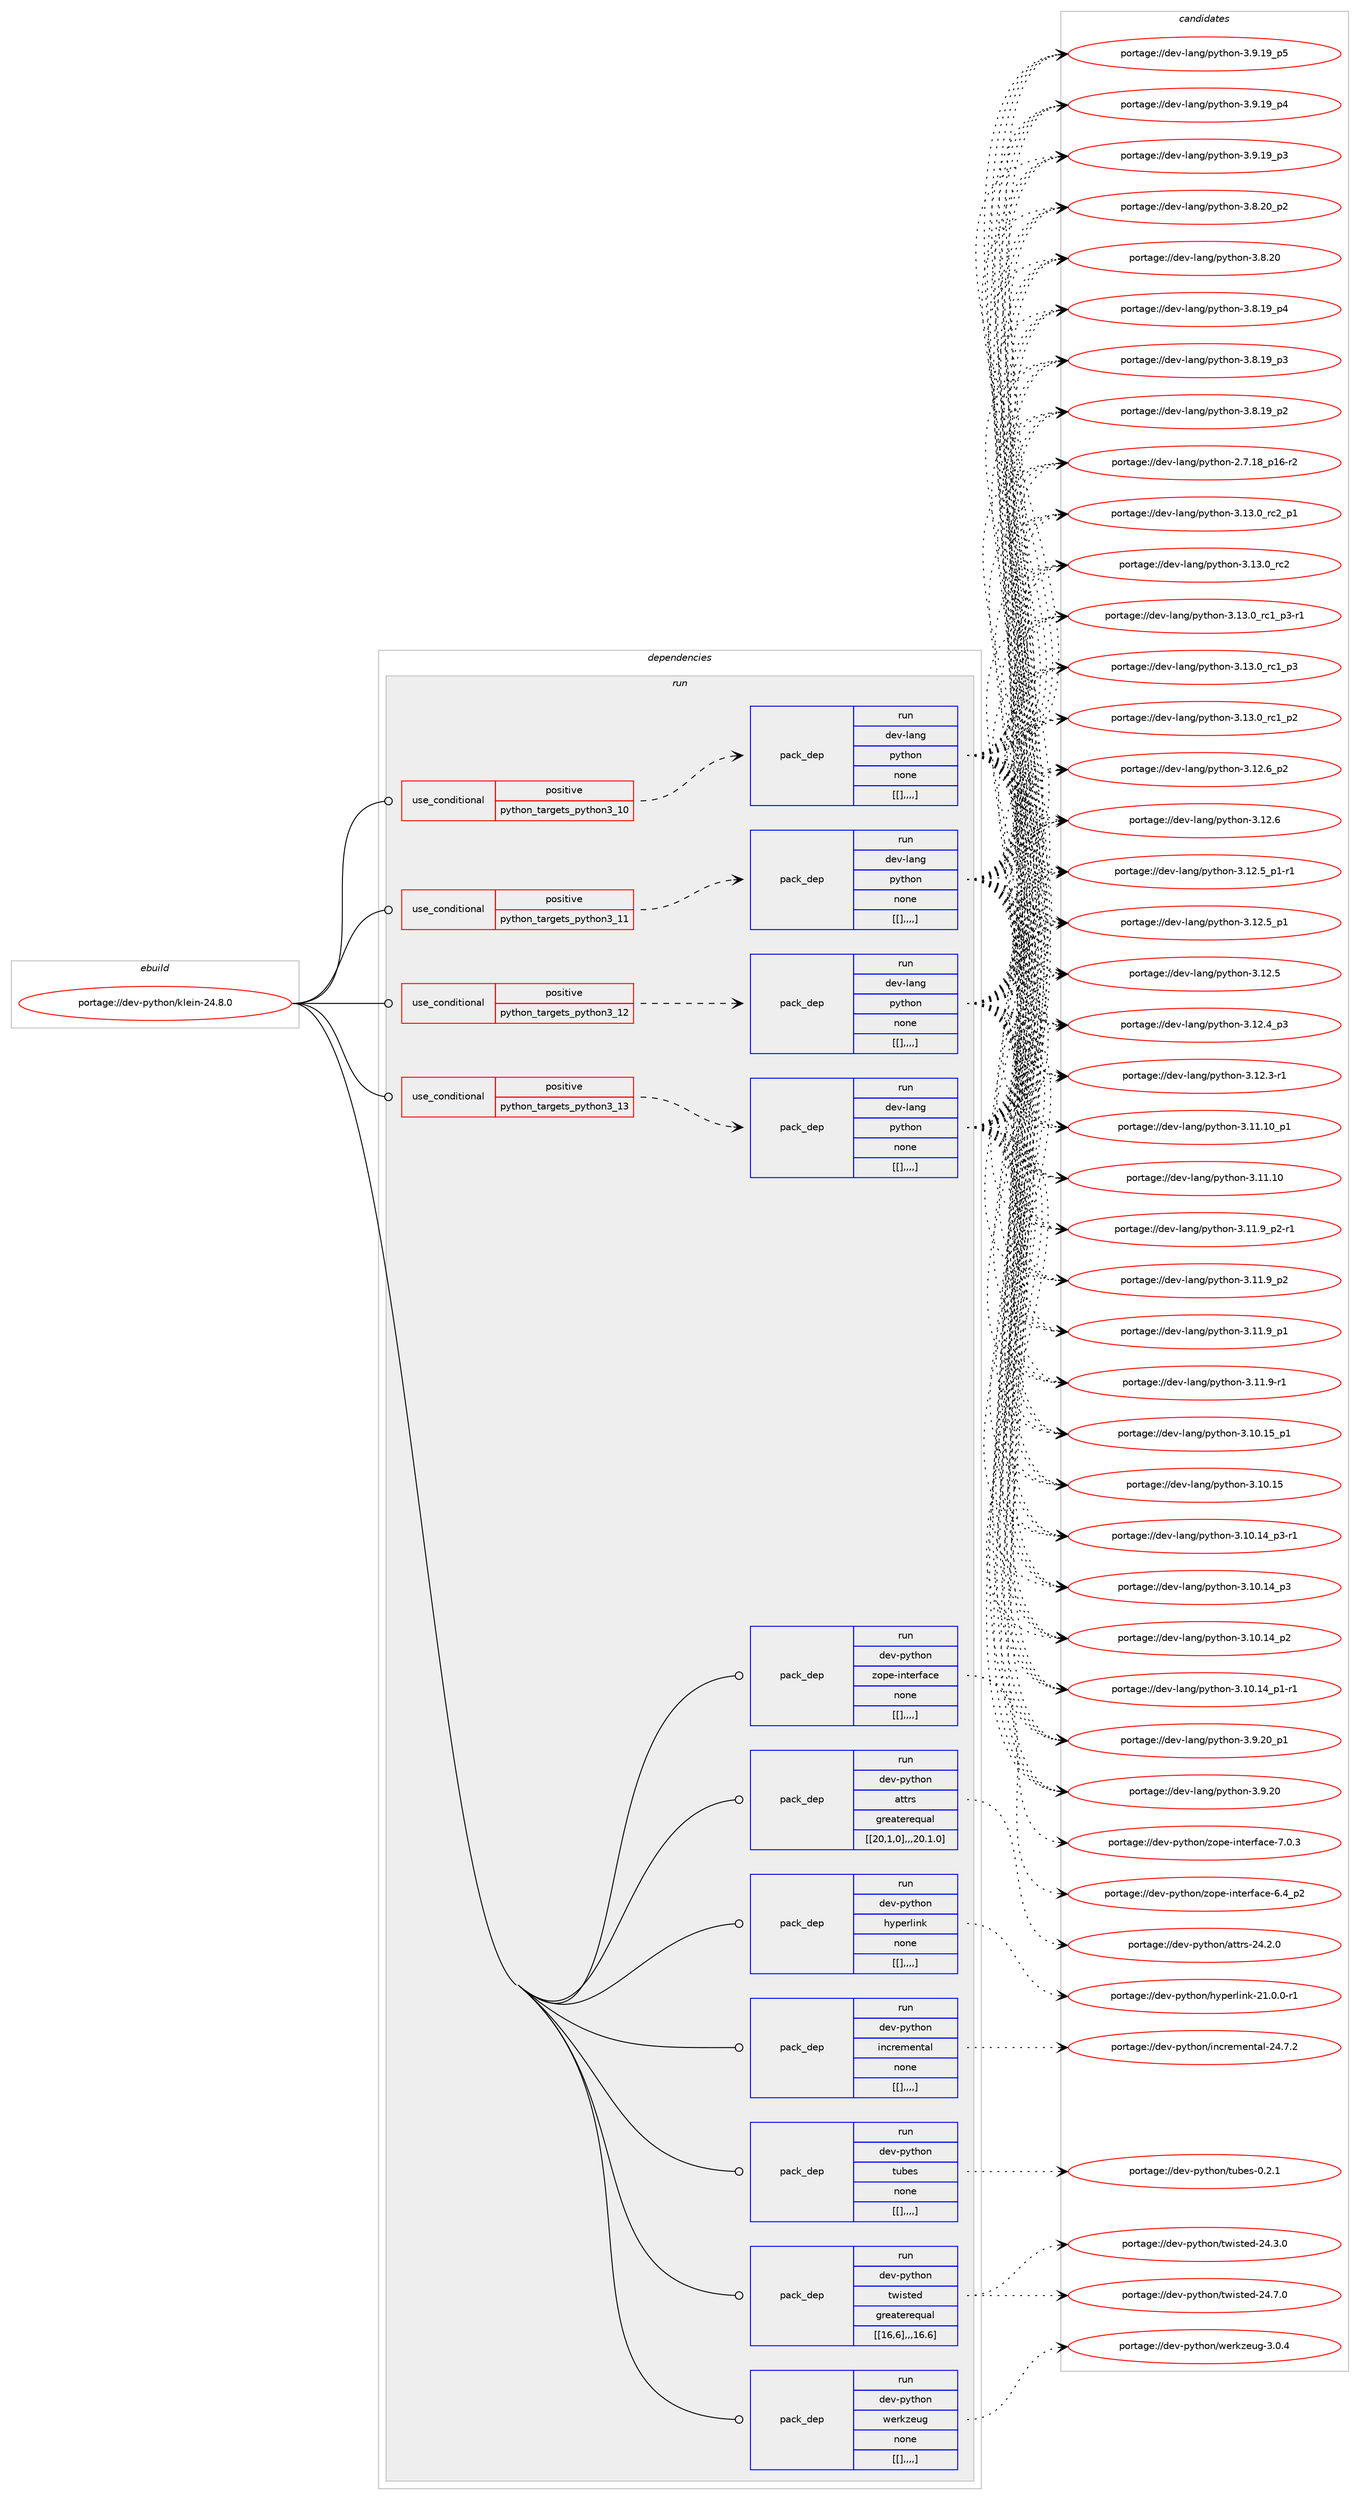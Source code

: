 digraph prolog {

# *************
# Graph options
# *************

newrank=true;
concentrate=true;
compound=true;
graph [rankdir=LR,fontname=Helvetica,fontsize=10,ranksep=1.5];#, ranksep=2.5, nodesep=0.2];
edge  [arrowhead=vee];
node  [fontname=Helvetica,fontsize=10];

# **********
# The ebuild
# **********

subgraph cluster_leftcol {
color=gray;
label=<<i>ebuild</i>>;
id [label="portage://dev-python/klein-24.8.0", color=red, width=4, href="../dev-python/klein-24.8.0.svg"];
}

# ****************
# The dependencies
# ****************

subgraph cluster_midcol {
color=gray;
label=<<i>dependencies</i>>;
subgraph cluster_compile {
fillcolor="#eeeeee";
style=filled;
label=<<i>compile</i>>;
}
subgraph cluster_compileandrun {
fillcolor="#eeeeee";
style=filled;
label=<<i>compile and run</i>>;
}
subgraph cluster_run {
fillcolor="#eeeeee";
style=filled;
label=<<i>run</i>>;
subgraph cond35344 {
dependency151538 [label=<<TABLE BORDER="0" CELLBORDER="1" CELLSPACING="0" CELLPADDING="4"><TR><TD ROWSPAN="3" CELLPADDING="10">use_conditional</TD></TR><TR><TD>positive</TD></TR><TR><TD>python_targets_python3_10</TD></TR></TABLE>>, shape=none, color=red];
subgraph pack114980 {
dependency151539 [label=<<TABLE BORDER="0" CELLBORDER="1" CELLSPACING="0" CELLPADDING="4" WIDTH="220"><TR><TD ROWSPAN="6" CELLPADDING="30">pack_dep</TD></TR><TR><TD WIDTH="110">run</TD></TR><TR><TD>dev-lang</TD></TR><TR><TD>python</TD></TR><TR><TD>none</TD></TR><TR><TD>[[],,,,]</TD></TR></TABLE>>, shape=none, color=blue];
}
dependency151538:e -> dependency151539:w [weight=20,style="dashed",arrowhead="vee"];
}
id:e -> dependency151538:w [weight=20,style="solid",arrowhead="odot"];
subgraph cond35345 {
dependency151540 [label=<<TABLE BORDER="0" CELLBORDER="1" CELLSPACING="0" CELLPADDING="4"><TR><TD ROWSPAN="3" CELLPADDING="10">use_conditional</TD></TR><TR><TD>positive</TD></TR><TR><TD>python_targets_python3_11</TD></TR></TABLE>>, shape=none, color=red];
subgraph pack114981 {
dependency151541 [label=<<TABLE BORDER="0" CELLBORDER="1" CELLSPACING="0" CELLPADDING="4" WIDTH="220"><TR><TD ROWSPAN="6" CELLPADDING="30">pack_dep</TD></TR><TR><TD WIDTH="110">run</TD></TR><TR><TD>dev-lang</TD></TR><TR><TD>python</TD></TR><TR><TD>none</TD></TR><TR><TD>[[],,,,]</TD></TR></TABLE>>, shape=none, color=blue];
}
dependency151540:e -> dependency151541:w [weight=20,style="dashed",arrowhead="vee"];
}
id:e -> dependency151540:w [weight=20,style="solid",arrowhead="odot"];
subgraph cond35346 {
dependency151542 [label=<<TABLE BORDER="0" CELLBORDER="1" CELLSPACING="0" CELLPADDING="4"><TR><TD ROWSPAN="3" CELLPADDING="10">use_conditional</TD></TR><TR><TD>positive</TD></TR><TR><TD>python_targets_python3_12</TD></TR></TABLE>>, shape=none, color=red];
subgraph pack114982 {
dependency151543 [label=<<TABLE BORDER="0" CELLBORDER="1" CELLSPACING="0" CELLPADDING="4" WIDTH="220"><TR><TD ROWSPAN="6" CELLPADDING="30">pack_dep</TD></TR><TR><TD WIDTH="110">run</TD></TR><TR><TD>dev-lang</TD></TR><TR><TD>python</TD></TR><TR><TD>none</TD></TR><TR><TD>[[],,,,]</TD></TR></TABLE>>, shape=none, color=blue];
}
dependency151542:e -> dependency151543:w [weight=20,style="dashed",arrowhead="vee"];
}
id:e -> dependency151542:w [weight=20,style="solid",arrowhead="odot"];
subgraph cond35347 {
dependency151544 [label=<<TABLE BORDER="0" CELLBORDER="1" CELLSPACING="0" CELLPADDING="4"><TR><TD ROWSPAN="3" CELLPADDING="10">use_conditional</TD></TR><TR><TD>positive</TD></TR><TR><TD>python_targets_python3_13</TD></TR></TABLE>>, shape=none, color=red];
subgraph pack114983 {
dependency151545 [label=<<TABLE BORDER="0" CELLBORDER="1" CELLSPACING="0" CELLPADDING="4" WIDTH="220"><TR><TD ROWSPAN="6" CELLPADDING="30">pack_dep</TD></TR><TR><TD WIDTH="110">run</TD></TR><TR><TD>dev-lang</TD></TR><TR><TD>python</TD></TR><TR><TD>none</TD></TR><TR><TD>[[],,,,]</TD></TR></TABLE>>, shape=none, color=blue];
}
dependency151544:e -> dependency151545:w [weight=20,style="dashed",arrowhead="vee"];
}
id:e -> dependency151544:w [weight=20,style="solid",arrowhead="odot"];
subgraph pack114984 {
dependency151546 [label=<<TABLE BORDER="0" CELLBORDER="1" CELLSPACING="0" CELLPADDING="4" WIDTH="220"><TR><TD ROWSPAN="6" CELLPADDING="30">pack_dep</TD></TR><TR><TD WIDTH="110">run</TD></TR><TR><TD>dev-python</TD></TR><TR><TD>attrs</TD></TR><TR><TD>greaterequal</TD></TR><TR><TD>[[20,1,0],,,20.1.0]</TD></TR></TABLE>>, shape=none, color=blue];
}
id:e -> dependency151546:w [weight=20,style="solid",arrowhead="odot"];
subgraph pack114985 {
dependency151547 [label=<<TABLE BORDER="0" CELLBORDER="1" CELLSPACING="0" CELLPADDING="4" WIDTH="220"><TR><TD ROWSPAN="6" CELLPADDING="30">pack_dep</TD></TR><TR><TD WIDTH="110">run</TD></TR><TR><TD>dev-python</TD></TR><TR><TD>hyperlink</TD></TR><TR><TD>none</TD></TR><TR><TD>[[],,,,]</TD></TR></TABLE>>, shape=none, color=blue];
}
id:e -> dependency151547:w [weight=20,style="solid",arrowhead="odot"];
subgraph pack114986 {
dependency151548 [label=<<TABLE BORDER="0" CELLBORDER="1" CELLSPACING="0" CELLPADDING="4" WIDTH="220"><TR><TD ROWSPAN="6" CELLPADDING="30">pack_dep</TD></TR><TR><TD WIDTH="110">run</TD></TR><TR><TD>dev-python</TD></TR><TR><TD>incremental</TD></TR><TR><TD>none</TD></TR><TR><TD>[[],,,,]</TD></TR></TABLE>>, shape=none, color=blue];
}
id:e -> dependency151548:w [weight=20,style="solid",arrowhead="odot"];
subgraph pack114987 {
dependency151549 [label=<<TABLE BORDER="0" CELLBORDER="1" CELLSPACING="0" CELLPADDING="4" WIDTH="220"><TR><TD ROWSPAN="6" CELLPADDING="30">pack_dep</TD></TR><TR><TD WIDTH="110">run</TD></TR><TR><TD>dev-python</TD></TR><TR><TD>tubes</TD></TR><TR><TD>none</TD></TR><TR><TD>[[],,,,]</TD></TR></TABLE>>, shape=none, color=blue];
}
id:e -> dependency151549:w [weight=20,style="solid",arrowhead="odot"];
subgraph pack114988 {
dependency151550 [label=<<TABLE BORDER="0" CELLBORDER="1" CELLSPACING="0" CELLPADDING="4" WIDTH="220"><TR><TD ROWSPAN="6" CELLPADDING="30">pack_dep</TD></TR><TR><TD WIDTH="110">run</TD></TR><TR><TD>dev-python</TD></TR><TR><TD>twisted</TD></TR><TR><TD>greaterequal</TD></TR><TR><TD>[[16,6],,,16.6]</TD></TR></TABLE>>, shape=none, color=blue];
}
id:e -> dependency151550:w [weight=20,style="solid",arrowhead="odot"];
subgraph pack114989 {
dependency151551 [label=<<TABLE BORDER="0" CELLBORDER="1" CELLSPACING="0" CELLPADDING="4" WIDTH="220"><TR><TD ROWSPAN="6" CELLPADDING="30">pack_dep</TD></TR><TR><TD WIDTH="110">run</TD></TR><TR><TD>dev-python</TD></TR><TR><TD>werkzeug</TD></TR><TR><TD>none</TD></TR><TR><TD>[[],,,,]</TD></TR></TABLE>>, shape=none, color=blue];
}
id:e -> dependency151551:w [weight=20,style="solid",arrowhead="odot"];
subgraph pack114990 {
dependency151552 [label=<<TABLE BORDER="0" CELLBORDER="1" CELLSPACING="0" CELLPADDING="4" WIDTH="220"><TR><TD ROWSPAN="6" CELLPADDING="30">pack_dep</TD></TR><TR><TD WIDTH="110">run</TD></TR><TR><TD>dev-python</TD></TR><TR><TD>zope-interface</TD></TR><TR><TD>none</TD></TR><TR><TD>[[],,,,]</TD></TR></TABLE>>, shape=none, color=blue];
}
id:e -> dependency151552:w [weight=20,style="solid",arrowhead="odot"];
}
}

# **************
# The candidates
# **************

subgraph cluster_choices {
rank=same;
color=gray;
label=<<i>candidates</i>>;

subgraph choice114980 {
color=black;
nodesep=1;
choice100101118451089711010347112121116104111110455146495146489511499509511249 [label="portage://dev-lang/python-3.13.0_rc2_p1", color=red, width=4,href="../dev-lang/python-3.13.0_rc2_p1.svg"];
choice10010111845108971101034711212111610411111045514649514648951149950 [label="portage://dev-lang/python-3.13.0_rc2", color=red, width=4,href="../dev-lang/python-3.13.0_rc2.svg"];
choice1001011184510897110103471121211161041111104551464951464895114994995112514511449 [label="portage://dev-lang/python-3.13.0_rc1_p3-r1", color=red, width=4,href="../dev-lang/python-3.13.0_rc1_p3-r1.svg"];
choice100101118451089711010347112121116104111110455146495146489511499499511251 [label="portage://dev-lang/python-3.13.0_rc1_p3", color=red, width=4,href="../dev-lang/python-3.13.0_rc1_p3.svg"];
choice100101118451089711010347112121116104111110455146495146489511499499511250 [label="portage://dev-lang/python-3.13.0_rc1_p2", color=red, width=4,href="../dev-lang/python-3.13.0_rc1_p2.svg"];
choice100101118451089711010347112121116104111110455146495046549511250 [label="portage://dev-lang/python-3.12.6_p2", color=red, width=4,href="../dev-lang/python-3.12.6_p2.svg"];
choice10010111845108971101034711212111610411111045514649504654 [label="portage://dev-lang/python-3.12.6", color=red, width=4,href="../dev-lang/python-3.12.6.svg"];
choice1001011184510897110103471121211161041111104551464950465395112494511449 [label="portage://dev-lang/python-3.12.5_p1-r1", color=red, width=4,href="../dev-lang/python-3.12.5_p1-r1.svg"];
choice100101118451089711010347112121116104111110455146495046539511249 [label="portage://dev-lang/python-3.12.5_p1", color=red, width=4,href="../dev-lang/python-3.12.5_p1.svg"];
choice10010111845108971101034711212111610411111045514649504653 [label="portage://dev-lang/python-3.12.5", color=red, width=4,href="../dev-lang/python-3.12.5.svg"];
choice100101118451089711010347112121116104111110455146495046529511251 [label="portage://dev-lang/python-3.12.4_p3", color=red, width=4,href="../dev-lang/python-3.12.4_p3.svg"];
choice100101118451089711010347112121116104111110455146495046514511449 [label="portage://dev-lang/python-3.12.3-r1", color=red, width=4,href="../dev-lang/python-3.12.3-r1.svg"];
choice10010111845108971101034711212111610411111045514649494649489511249 [label="portage://dev-lang/python-3.11.10_p1", color=red, width=4,href="../dev-lang/python-3.11.10_p1.svg"];
choice1001011184510897110103471121211161041111104551464949464948 [label="portage://dev-lang/python-3.11.10", color=red, width=4,href="../dev-lang/python-3.11.10.svg"];
choice1001011184510897110103471121211161041111104551464949465795112504511449 [label="portage://dev-lang/python-3.11.9_p2-r1", color=red, width=4,href="../dev-lang/python-3.11.9_p2-r1.svg"];
choice100101118451089711010347112121116104111110455146494946579511250 [label="portage://dev-lang/python-3.11.9_p2", color=red, width=4,href="../dev-lang/python-3.11.9_p2.svg"];
choice100101118451089711010347112121116104111110455146494946579511249 [label="portage://dev-lang/python-3.11.9_p1", color=red, width=4,href="../dev-lang/python-3.11.9_p1.svg"];
choice100101118451089711010347112121116104111110455146494946574511449 [label="portage://dev-lang/python-3.11.9-r1", color=red, width=4,href="../dev-lang/python-3.11.9-r1.svg"];
choice10010111845108971101034711212111610411111045514649484649539511249 [label="portage://dev-lang/python-3.10.15_p1", color=red, width=4,href="../dev-lang/python-3.10.15_p1.svg"];
choice1001011184510897110103471121211161041111104551464948464953 [label="portage://dev-lang/python-3.10.15", color=red, width=4,href="../dev-lang/python-3.10.15.svg"];
choice100101118451089711010347112121116104111110455146494846495295112514511449 [label="portage://dev-lang/python-3.10.14_p3-r1", color=red, width=4,href="../dev-lang/python-3.10.14_p3-r1.svg"];
choice10010111845108971101034711212111610411111045514649484649529511251 [label="portage://dev-lang/python-3.10.14_p3", color=red, width=4,href="../dev-lang/python-3.10.14_p3.svg"];
choice10010111845108971101034711212111610411111045514649484649529511250 [label="portage://dev-lang/python-3.10.14_p2", color=red, width=4,href="../dev-lang/python-3.10.14_p2.svg"];
choice100101118451089711010347112121116104111110455146494846495295112494511449 [label="portage://dev-lang/python-3.10.14_p1-r1", color=red, width=4,href="../dev-lang/python-3.10.14_p1-r1.svg"];
choice100101118451089711010347112121116104111110455146574650489511249 [label="portage://dev-lang/python-3.9.20_p1", color=red, width=4,href="../dev-lang/python-3.9.20_p1.svg"];
choice10010111845108971101034711212111610411111045514657465048 [label="portage://dev-lang/python-3.9.20", color=red, width=4,href="../dev-lang/python-3.9.20.svg"];
choice100101118451089711010347112121116104111110455146574649579511253 [label="portage://dev-lang/python-3.9.19_p5", color=red, width=4,href="../dev-lang/python-3.9.19_p5.svg"];
choice100101118451089711010347112121116104111110455146574649579511252 [label="portage://dev-lang/python-3.9.19_p4", color=red, width=4,href="../dev-lang/python-3.9.19_p4.svg"];
choice100101118451089711010347112121116104111110455146574649579511251 [label="portage://dev-lang/python-3.9.19_p3", color=red, width=4,href="../dev-lang/python-3.9.19_p3.svg"];
choice100101118451089711010347112121116104111110455146564650489511250 [label="portage://dev-lang/python-3.8.20_p2", color=red, width=4,href="../dev-lang/python-3.8.20_p2.svg"];
choice10010111845108971101034711212111610411111045514656465048 [label="portage://dev-lang/python-3.8.20", color=red, width=4,href="../dev-lang/python-3.8.20.svg"];
choice100101118451089711010347112121116104111110455146564649579511252 [label="portage://dev-lang/python-3.8.19_p4", color=red, width=4,href="../dev-lang/python-3.8.19_p4.svg"];
choice100101118451089711010347112121116104111110455146564649579511251 [label="portage://dev-lang/python-3.8.19_p3", color=red, width=4,href="../dev-lang/python-3.8.19_p3.svg"];
choice100101118451089711010347112121116104111110455146564649579511250 [label="portage://dev-lang/python-3.8.19_p2", color=red, width=4,href="../dev-lang/python-3.8.19_p2.svg"];
choice100101118451089711010347112121116104111110455046554649569511249544511450 [label="portage://dev-lang/python-2.7.18_p16-r2", color=red, width=4,href="../dev-lang/python-2.7.18_p16-r2.svg"];
dependency151539:e -> choice100101118451089711010347112121116104111110455146495146489511499509511249:w [style=dotted,weight="100"];
dependency151539:e -> choice10010111845108971101034711212111610411111045514649514648951149950:w [style=dotted,weight="100"];
dependency151539:e -> choice1001011184510897110103471121211161041111104551464951464895114994995112514511449:w [style=dotted,weight="100"];
dependency151539:e -> choice100101118451089711010347112121116104111110455146495146489511499499511251:w [style=dotted,weight="100"];
dependency151539:e -> choice100101118451089711010347112121116104111110455146495146489511499499511250:w [style=dotted,weight="100"];
dependency151539:e -> choice100101118451089711010347112121116104111110455146495046549511250:w [style=dotted,weight="100"];
dependency151539:e -> choice10010111845108971101034711212111610411111045514649504654:w [style=dotted,weight="100"];
dependency151539:e -> choice1001011184510897110103471121211161041111104551464950465395112494511449:w [style=dotted,weight="100"];
dependency151539:e -> choice100101118451089711010347112121116104111110455146495046539511249:w [style=dotted,weight="100"];
dependency151539:e -> choice10010111845108971101034711212111610411111045514649504653:w [style=dotted,weight="100"];
dependency151539:e -> choice100101118451089711010347112121116104111110455146495046529511251:w [style=dotted,weight="100"];
dependency151539:e -> choice100101118451089711010347112121116104111110455146495046514511449:w [style=dotted,weight="100"];
dependency151539:e -> choice10010111845108971101034711212111610411111045514649494649489511249:w [style=dotted,weight="100"];
dependency151539:e -> choice1001011184510897110103471121211161041111104551464949464948:w [style=dotted,weight="100"];
dependency151539:e -> choice1001011184510897110103471121211161041111104551464949465795112504511449:w [style=dotted,weight="100"];
dependency151539:e -> choice100101118451089711010347112121116104111110455146494946579511250:w [style=dotted,weight="100"];
dependency151539:e -> choice100101118451089711010347112121116104111110455146494946579511249:w [style=dotted,weight="100"];
dependency151539:e -> choice100101118451089711010347112121116104111110455146494946574511449:w [style=dotted,weight="100"];
dependency151539:e -> choice10010111845108971101034711212111610411111045514649484649539511249:w [style=dotted,weight="100"];
dependency151539:e -> choice1001011184510897110103471121211161041111104551464948464953:w [style=dotted,weight="100"];
dependency151539:e -> choice100101118451089711010347112121116104111110455146494846495295112514511449:w [style=dotted,weight="100"];
dependency151539:e -> choice10010111845108971101034711212111610411111045514649484649529511251:w [style=dotted,weight="100"];
dependency151539:e -> choice10010111845108971101034711212111610411111045514649484649529511250:w [style=dotted,weight="100"];
dependency151539:e -> choice100101118451089711010347112121116104111110455146494846495295112494511449:w [style=dotted,weight="100"];
dependency151539:e -> choice100101118451089711010347112121116104111110455146574650489511249:w [style=dotted,weight="100"];
dependency151539:e -> choice10010111845108971101034711212111610411111045514657465048:w [style=dotted,weight="100"];
dependency151539:e -> choice100101118451089711010347112121116104111110455146574649579511253:w [style=dotted,weight="100"];
dependency151539:e -> choice100101118451089711010347112121116104111110455146574649579511252:w [style=dotted,weight="100"];
dependency151539:e -> choice100101118451089711010347112121116104111110455146574649579511251:w [style=dotted,weight="100"];
dependency151539:e -> choice100101118451089711010347112121116104111110455146564650489511250:w [style=dotted,weight="100"];
dependency151539:e -> choice10010111845108971101034711212111610411111045514656465048:w [style=dotted,weight="100"];
dependency151539:e -> choice100101118451089711010347112121116104111110455146564649579511252:w [style=dotted,weight="100"];
dependency151539:e -> choice100101118451089711010347112121116104111110455146564649579511251:w [style=dotted,weight="100"];
dependency151539:e -> choice100101118451089711010347112121116104111110455146564649579511250:w [style=dotted,weight="100"];
dependency151539:e -> choice100101118451089711010347112121116104111110455046554649569511249544511450:w [style=dotted,weight="100"];
}
subgraph choice114981 {
color=black;
nodesep=1;
choice100101118451089711010347112121116104111110455146495146489511499509511249 [label="portage://dev-lang/python-3.13.0_rc2_p1", color=red, width=4,href="../dev-lang/python-3.13.0_rc2_p1.svg"];
choice10010111845108971101034711212111610411111045514649514648951149950 [label="portage://dev-lang/python-3.13.0_rc2", color=red, width=4,href="../dev-lang/python-3.13.0_rc2.svg"];
choice1001011184510897110103471121211161041111104551464951464895114994995112514511449 [label="portage://dev-lang/python-3.13.0_rc1_p3-r1", color=red, width=4,href="../dev-lang/python-3.13.0_rc1_p3-r1.svg"];
choice100101118451089711010347112121116104111110455146495146489511499499511251 [label="portage://dev-lang/python-3.13.0_rc1_p3", color=red, width=4,href="../dev-lang/python-3.13.0_rc1_p3.svg"];
choice100101118451089711010347112121116104111110455146495146489511499499511250 [label="portage://dev-lang/python-3.13.0_rc1_p2", color=red, width=4,href="../dev-lang/python-3.13.0_rc1_p2.svg"];
choice100101118451089711010347112121116104111110455146495046549511250 [label="portage://dev-lang/python-3.12.6_p2", color=red, width=4,href="../dev-lang/python-3.12.6_p2.svg"];
choice10010111845108971101034711212111610411111045514649504654 [label="portage://dev-lang/python-3.12.6", color=red, width=4,href="../dev-lang/python-3.12.6.svg"];
choice1001011184510897110103471121211161041111104551464950465395112494511449 [label="portage://dev-lang/python-3.12.5_p1-r1", color=red, width=4,href="../dev-lang/python-3.12.5_p1-r1.svg"];
choice100101118451089711010347112121116104111110455146495046539511249 [label="portage://dev-lang/python-3.12.5_p1", color=red, width=4,href="../dev-lang/python-3.12.5_p1.svg"];
choice10010111845108971101034711212111610411111045514649504653 [label="portage://dev-lang/python-3.12.5", color=red, width=4,href="../dev-lang/python-3.12.5.svg"];
choice100101118451089711010347112121116104111110455146495046529511251 [label="portage://dev-lang/python-3.12.4_p3", color=red, width=4,href="../dev-lang/python-3.12.4_p3.svg"];
choice100101118451089711010347112121116104111110455146495046514511449 [label="portage://dev-lang/python-3.12.3-r1", color=red, width=4,href="../dev-lang/python-3.12.3-r1.svg"];
choice10010111845108971101034711212111610411111045514649494649489511249 [label="portage://dev-lang/python-3.11.10_p1", color=red, width=4,href="../dev-lang/python-3.11.10_p1.svg"];
choice1001011184510897110103471121211161041111104551464949464948 [label="portage://dev-lang/python-3.11.10", color=red, width=4,href="../dev-lang/python-3.11.10.svg"];
choice1001011184510897110103471121211161041111104551464949465795112504511449 [label="portage://dev-lang/python-3.11.9_p2-r1", color=red, width=4,href="../dev-lang/python-3.11.9_p2-r1.svg"];
choice100101118451089711010347112121116104111110455146494946579511250 [label="portage://dev-lang/python-3.11.9_p2", color=red, width=4,href="../dev-lang/python-3.11.9_p2.svg"];
choice100101118451089711010347112121116104111110455146494946579511249 [label="portage://dev-lang/python-3.11.9_p1", color=red, width=4,href="../dev-lang/python-3.11.9_p1.svg"];
choice100101118451089711010347112121116104111110455146494946574511449 [label="portage://dev-lang/python-3.11.9-r1", color=red, width=4,href="../dev-lang/python-3.11.9-r1.svg"];
choice10010111845108971101034711212111610411111045514649484649539511249 [label="portage://dev-lang/python-3.10.15_p1", color=red, width=4,href="../dev-lang/python-3.10.15_p1.svg"];
choice1001011184510897110103471121211161041111104551464948464953 [label="portage://dev-lang/python-3.10.15", color=red, width=4,href="../dev-lang/python-3.10.15.svg"];
choice100101118451089711010347112121116104111110455146494846495295112514511449 [label="portage://dev-lang/python-3.10.14_p3-r1", color=red, width=4,href="../dev-lang/python-3.10.14_p3-r1.svg"];
choice10010111845108971101034711212111610411111045514649484649529511251 [label="portage://dev-lang/python-3.10.14_p3", color=red, width=4,href="../dev-lang/python-3.10.14_p3.svg"];
choice10010111845108971101034711212111610411111045514649484649529511250 [label="portage://dev-lang/python-3.10.14_p2", color=red, width=4,href="../dev-lang/python-3.10.14_p2.svg"];
choice100101118451089711010347112121116104111110455146494846495295112494511449 [label="portage://dev-lang/python-3.10.14_p1-r1", color=red, width=4,href="../dev-lang/python-3.10.14_p1-r1.svg"];
choice100101118451089711010347112121116104111110455146574650489511249 [label="portage://dev-lang/python-3.9.20_p1", color=red, width=4,href="../dev-lang/python-3.9.20_p1.svg"];
choice10010111845108971101034711212111610411111045514657465048 [label="portage://dev-lang/python-3.9.20", color=red, width=4,href="../dev-lang/python-3.9.20.svg"];
choice100101118451089711010347112121116104111110455146574649579511253 [label="portage://dev-lang/python-3.9.19_p5", color=red, width=4,href="../dev-lang/python-3.9.19_p5.svg"];
choice100101118451089711010347112121116104111110455146574649579511252 [label="portage://dev-lang/python-3.9.19_p4", color=red, width=4,href="../dev-lang/python-3.9.19_p4.svg"];
choice100101118451089711010347112121116104111110455146574649579511251 [label="portage://dev-lang/python-3.9.19_p3", color=red, width=4,href="../dev-lang/python-3.9.19_p3.svg"];
choice100101118451089711010347112121116104111110455146564650489511250 [label="portage://dev-lang/python-3.8.20_p2", color=red, width=4,href="../dev-lang/python-3.8.20_p2.svg"];
choice10010111845108971101034711212111610411111045514656465048 [label="portage://dev-lang/python-3.8.20", color=red, width=4,href="../dev-lang/python-3.8.20.svg"];
choice100101118451089711010347112121116104111110455146564649579511252 [label="portage://dev-lang/python-3.8.19_p4", color=red, width=4,href="../dev-lang/python-3.8.19_p4.svg"];
choice100101118451089711010347112121116104111110455146564649579511251 [label="portage://dev-lang/python-3.8.19_p3", color=red, width=4,href="../dev-lang/python-3.8.19_p3.svg"];
choice100101118451089711010347112121116104111110455146564649579511250 [label="portage://dev-lang/python-3.8.19_p2", color=red, width=4,href="../dev-lang/python-3.8.19_p2.svg"];
choice100101118451089711010347112121116104111110455046554649569511249544511450 [label="portage://dev-lang/python-2.7.18_p16-r2", color=red, width=4,href="../dev-lang/python-2.7.18_p16-r2.svg"];
dependency151541:e -> choice100101118451089711010347112121116104111110455146495146489511499509511249:w [style=dotted,weight="100"];
dependency151541:e -> choice10010111845108971101034711212111610411111045514649514648951149950:w [style=dotted,weight="100"];
dependency151541:e -> choice1001011184510897110103471121211161041111104551464951464895114994995112514511449:w [style=dotted,weight="100"];
dependency151541:e -> choice100101118451089711010347112121116104111110455146495146489511499499511251:w [style=dotted,weight="100"];
dependency151541:e -> choice100101118451089711010347112121116104111110455146495146489511499499511250:w [style=dotted,weight="100"];
dependency151541:e -> choice100101118451089711010347112121116104111110455146495046549511250:w [style=dotted,weight="100"];
dependency151541:e -> choice10010111845108971101034711212111610411111045514649504654:w [style=dotted,weight="100"];
dependency151541:e -> choice1001011184510897110103471121211161041111104551464950465395112494511449:w [style=dotted,weight="100"];
dependency151541:e -> choice100101118451089711010347112121116104111110455146495046539511249:w [style=dotted,weight="100"];
dependency151541:e -> choice10010111845108971101034711212111610411111045514649504653:w [style=dotted,weight="100"];
dependency151541:e -> choice100101118451089711010347112121116104111110455146495046529511251:w [style=dotted,weight="100"];
dependency151541:e -> choice100101118451089711010347112121116104111110455146495046514511449:w [style=dotted,weight="100"];
dependency151541:e -> choice10010111845108971101034711212111610411111045514649494649489511249:w [style=dotted,weight="100"];
dependency151541:e -> choice1001011184510897110103471121211161041111104551464949464948:w [style=dotted,weight="100"];
dependency151541:e -> choice1001011184510897110103471121211161041111104551464949465795112504511449:w [style=dotted,weight="100"];
dependency151541:e -> choice100101118451089711010347112121116104111110455146494946579511250:w [style=dotted,weight="100"];
dependency151541:e -> choice100101118451089711010347112121116104111110455146494946579511249:w [style=dotted,weight="100"];
dependency151541:e -> choice100101118451089711010347112121116104111110455146494946574511449:w [style=dotted,weight="100"];
dependency151541:e -> choice10010111845108971101034711212111610411111045514649484649539511249:w [style=dotted,weight="100"];
dependency151541:e -> choice1001011184510897110103471121211161041111104551464948464953:w [style=dotted,weight="100"];
dependency151541:e -> choice100101118451089711010347112121116104111110455146494846495295112514511449:w [style=dotted,weight="100"];
dependency151541:e -> choice10010111845108971101034711212111610411111045514649484649529511251:w [style=dotted,weight="100"];
dependency151541:e -> choice10010111845108971101034711212111610411111045514649484649529511250:w [style=dotted,weight="100"];
dependency151541:e -> choice100101118451089711010347112121116104111110455146494846495295112494511449:w [style=dotted,weight="100"];
dependency151541:e -> choice100101118451089711010347112121116104111110455146574650489511249:w [style=dotted,weight="100"];
dependency151541:e -> choice10010111845108971101034711212111610411111045514657465048:w [style=dotted,weight="100"];
dependency151541:e -> choice100101118451089711010347112121116104111110455146574649579511253:w [style=dotted,weight="100"];
dependency151541:e -> choice100101118451089711010347112121116104111110455146574649579511252:w [style=dotted,weight="100"];
dependency151541:e -> choice100101118451089711010347112121116104111110455146574649579511251:w [style=dotted,weight="100"];
dependency151541:e -> choice100101118451089711010347112121116104111110455146564650489511250:w [style=dotted,weight="100"];
dependency151541:e -> choice10010111845108971101034711212111610411111045514656465048:w [style=dotted,weight="100"];
dependency151541:e -> choice100101118451089711010347112121116104111110455146564649579511252:w [style=dotted,weight="100"];
dependency151541:e -> choice100101118451089711010347112121116104111110455146564649579511251:w [style=dotted,weight="100"];
dependency151541:e -> choice100101118451089711010347112121116104111110455146564649579511250:w [style=dotted,weight="100"];
dependency151541:e -> choice100101118451089711010347112121116104111110455046554649569511249544511450:w [style=dotted,weight="100"];
}
subgraph choice114982 {
color=black;
nodesep=1;
choice100101118451089711010347112121116104111110455146495146489511499509511249 [label="portage://dev-lang/python-3.13.0_rc2_p1", color=red, width=4,href="../dev-lang/python-3.13.0_rc2_p1.svg"];
choice10010111845108971101034711212111610411111045514649514648951149950 [label="portage://dev-lang/python-3.13.0_rc2", color=red, width=4,href="../dev-lang/python-3.13.0_rc2.svg"];
choice1001011184510897110103471121211161041111104551464951464895114994995112514511449 [label="portage://dev-lang/python-3.13.0_rc1_p3-r1", color=red, width=4,href="../dev-lang/python-3.13.0_rc1_p3-r1.svg"];
choice100101118451089711010347112121116104111110455146495146489511499499511251 [label="portage://dev-lang/python-3.13.0_rc1_p3", color=red, width=4,href="../dev-lang/python-3.13.0_rc1_p3.svg"];
choice100101118451089711010347112121116104111110455146495146489511499499511250 [label="portage://dev-lang/python-3.13.0_rc1_p2", color=red, width=4,href="../dev-lang/python-3.13.0_rc1_p2.svg"];
choice100101118451089711010347112121116104111110455146495046549511250 [label="portage://dev-lang/python-3.12.6_p2", color=red, width=4,href="../dev-lang/python-3.12.6_p2.svg"];
choice10010111845108971101034711212111610411111045514649504654 [label="portage://dev-lang/python-3.12.6", color=red, width=4,href="../dev-lang/python-3.12.6.svg"];
choice1001011184510897110103471121211161041111104551464950465395112494511449 [label="portage://dev-lang/python-3.12.5_p1-r1", color=red, width=4,href="../dev-lang/python-3.12.5_p1-r1.svg"];
choice100101118451089711010347112121116104111110455146495046539511249 [label="portage://dev-lang/python-3.12.5_p1", color=red, width=4,href="../dev-lang/python-3.12.5_p1.svg"];
choice10010111845108971101034711212111610411111045514649504653 [label="portage://dev-lang/python-3.12.5", color=red, width=4,href="../dev-lang/python-3.12.5.svg"];
choice100101118451089711010347112121116104111110455146495046529511251 [label="portage://dev-lang/python-3.12.4_p3", color=red, width=4,href="../dev-lang/python-3.12.4_p3.svg"];
choice100101118451089711010347112121116104111110455146495046514511449 [label="portage://dev-lang/python-3.12.3-r1", color=red, width=4,href="../dev-lang/python-3.12.3-r1.svg"];
choice10010111845108971101034711212111610411111045514649494649489511249 [label="portage://dev-lang/python-3.11.10_p1", color=red, width=4,href="../dev-lang/python-3.11.10_p1.svg"];
choice1001011184510897110103471121211161041111104551464949464948 [label="portage://dev-lang/python-3.11.10", color=red, width=4,href="../dev-lang/python-3.11.10.svg"];
choice1001011184510897110103471121211161041111104551464949465795112504511449 [label="portage://dev-lang/python-3.11.9_p2-r1", color=red, width=4,href="../dev-lang/python-3.11.9_p2-r1.svg"];
choice100101118451089711010347112121116104111110455146494946579511250 [label="portage://dev-lang/python-3.11.9_p2", color=red, width=4,href="../dev-lang/python-3.11.9_p2.svg"];
choice100101118451089711010347112121116104111110455146494946579511249 [label="portage://dev-lang/python-3.11.9_p1", color=red, width=4,href="../dev-lang/python-3.11.9_p1.svg"];
choice100101118451089711010347112121116104111110455146494946574511449 [label="portage://dev-lang/python-3.11.9-r1", color=red, width=4,href="../dev-lang/python-3.11.9-r1.svg"];
choice10010111845108971101034711212111610411111045514649484649539511249 [label="portage://dev-lang/python-3.10.15_p1", color=red, width=4,href="../dev-lang/python-3.10.15_p1.svg"];
choice1001011184510897110103471121211161041111104551464948464953 [label="portage://dev-lang/python-3.10.15", color=red, width=4,href="../dev-lang/python-3.10.15.svg"];
choice100101118451089711010347112121116104111110455146494846495295112514511449 [label="portage://dev-lang/python-3.10.14_p3-r1", color=red, width=4,href="../dev-lang/python-3.10.14_p3-r1.svg"];
choice10010111845108971101034711212111610411111045514649484649529511251 [label="portage://dev-lang/python-3.10.14_p3", color=red, width=4,href="../dev-lang/python-3.10.14_p3.svg"];
choice10010111845108971101034711212111610411111045514649484649529511250 [label="portage://dev-lang/python-3.10.14_p2", color=red, width=4,href="../dev-lang/python-3.10.14_p2.svg"];
choice100101118451089711010347112121116104111110455146494846495295112494511449 [label="portage://dev-lang/python-3.10.14_p1-r1", color=red, width=4,href="../dev-lang/python-3.10.14_p1-r1.svg"];
choice100101118451089711010347112121116104111110455146574650489511249 [label="portage://dev-lang/python-3.9.20_p1", color=red, width=4,href="../dev-lang/python-3.9.20_p1.svg"];
choice10010111845108971101034711212111610411111045514657465048 [label="portage://dev-lang/python-3.9.20", color=red, width=4,href="../dev-lang/python-3.9.20.svg"];
choice100101118451089711010347112121116104111110455146574649579511253 [label="portage://dev-lang/python-3.9.19_p5", color=red, width=4,href="../dev-lang/python-3.9.19_p5.svg"];
choice100101118451089711010347112121116104111110455146574649579511252 [label="portage://dev-lang/python-3.9.19_p4", color=red, width=4,href="../dev-lang/python-3.9.19_p4.svg"];
choice100101118451089711010347112121116104111110455146574649579511251 [label="portage://dev-lang/python-3.9.19_p3", color=red, width=4,href="../dev-lang/python-3.9.19_p3.svg"];
choice100101118451089711010347112121116104111110455146564650489511250 [label="portage://dev-lang/python-3.8.20_p2", color=red, width=4,href="../dev-lang/python-3.8.20_p2.svg"];
choice10010111845108971101034711212111610411111045514656465048 [label="portage://dev-lang/python-3.8.20", color=red, width=4,href="../dev-lang/python-3.8.20.svg"];
choice100101118451089711010347112121116104111110455146564649579511252 [label="portage://dev-lang/python-3.8.19_p4", color=red, width=4,href="../dev-lang/python-3.8.19_p4.svg"];
choice100101118451089711010347112121116104111110455146564649579511251 [label="portage://dev-lang/python-3.8.19_p3", color=red, width=4,href="../dev-lang/python-3.8.19_p3.svg"];
choice100101118451089711010347112121116104111110455146564649579511250 [label="portage://dev-lang/python-3.8.19_p2", color=red, width=4,href="../dev-lang/python-3.8.19_p2.svg"];
choice100101118451089711010347112121116104111110455046554649569511249544511450 [label="portage://dev-lang/python-2.7.18_p16-r2", color=red, width=4,href="../dev-lang/python-2.7.18_p16-r2.svg"];
dependency151543:e -> choice100101118451089711010347112121116104111110455146495146489511499509511249:w [style=dotted,weight="100"];
dependency151543:e -> choice10010111845108971101034711212111610411111045514649514648951149950:w [style=dotted,weight="100"];
dependency151543:e -> choice1001011184510897110103471121211161041111104551464951464895114994995112514511449:w [style=dotted,weight="100"];
dependency151543:e -> choice100101118451089711010347112121116104111110455146495146489511499499511251:w [style=dotted,weight="100"];
dependency151543:e -> choice100101118451089711010347112121116104111110455146495146489511499499511250:w [style=dotted,weight="100"];
dependency151543:e -> choice100101118451089711010347112121116104111110455146495046549511250:w [style=dotted,weight="100"];
dependency151543:e -> choice10010111845108971101034711212111610411111045514649504654:w [style=dotted,weight="100"];
dependency151543:e -> choice1001011184510897110103471121211161041111104551464950465395112494511449:w [style=dotted,weight="100"];
dependency151543:e -> choice100101118451089711010347112121116104111110455146495046539511249:w [style=dotted,weight="100"];
dependency151543:e -> choice10010111845108971101034711212111610411111045514649504653:w [style=dotted,weight="100"];
dependency151543:e -> choice100101118451089711010347112121116104111110455146495046529511251:w [style=dotted,weight="100"];
dependency151543:e -> choice100101118451089711010347112121116104111110455146495046514511449:w [style=dotted,weight="100"];
dependency151543:e -> choice10010111845108971101034711212111610411111045514649494649489511249:w [style=dotted,weight="100"];
dependency151543:e -> choice1001011184510897110103471121211161041111104551464949464948:w [style=dotted,weight="100"];
dependency151543:e -> choice1001011184510897110103471121211161041111104551464949465795112504511449:w [style=dotted,weight="100"];
dependency151543:e -> choice100101118451089711010347112121116104111110455146494946579511250:w [style=dotted,weight="100"];
dependency151543:e -> choice100101118451089711010347112121116104111110455146494946579511249:w [style=dotted,weight="100"];
dependency151543:e -> choice100101118451089711010347112121116104111110455146494946574511449:w [style=dotted,weight="100"];
dependency151543:e -> choice10010111845108971101034711212111610411111045514649484649539511249:w [style=dotted,weight="100"];
dependency151543:e -> choice1001011184510897110103471121211161041111104551464948464953:w [style=dotted,weight="100"];
dependency151543:e -> choice100101118451089711010347112121116104111110455146494846495295112514511449:w [style=dotted,weight="100"];
dependency151543:e -> choice10010111845108971101034711212111610411111045514649484649529511251:w [style=dotted,weight="100"];
dependency151543:e -> choice10010111845108971101034711212111610411111045514649484649529511250:w [style=dotted,weight="100"];
dependency151543:e -> choice100101118451089711010347112121116104111110455146494846495295112494511449:w [style=dotted,weight="100"];
dependency151543:e -> choice100101118451089711010347112121116104111110455146574650489511249:w [style=dotted,weight="100"];
dependency151543:e -> choice10010111845108971101034711212111610411111045514657465048:w [style=dotted,weight="100"];
dependency151543:e -> choice100101118451089711010347112121116104111110455146574649579511253:w [style=dotted,weight="100"];
dependency151543:e -> choice100101118451089711010347112121116104111110455146574649579511252:w [style=dotted,weight="100"];
dependency151543:e -> choice100101118451089711010347112121116104111110455146574649579511251:w [style=dotted,weight="100"];
dependency151543:e -> choice100101118451089711010347112121116104111110455146564650489511250:w [style=dotted,weight="100"];
dependency151543:e -> choice10010111845108971101034711212111610411111045514656465048:w [style=dotted,weight="100"];
dependency151543:e -> choice100101118451089711010347112121116104111110455146564649579511252:w [style=dotted,weight="100"];
dependency151543:e -> choice100101118451089711010347112121116104111110455146564649579511251:w [style=dotted,weight="100"];
dependency151543:e -> choice100101118451089711010347112121116104111110455146564649579511250:w [style=dotted,weight="100"];
dependency151543:e -> choice100101118451089711010347112121116104111110455046554649569511249544511450:w [style=dotted,weight="100"];
}
subgraph choice114983 {
color=black;
nodesep=1;
choice100101118451089711010347112121116104111110455146495146489511499509511249 [label="portage://dev-lang/python-3.13.0_rc2_p1", color=red, width=4,href="../dev-lang/python-3.13.0_rc2_p1.svg"];
choice10010111845108971101034711212111610411111045514649514648951149950 [label="portage://dev-lang/python-3.13.0_rc2", color=red, width=4,href="../dev-lang/python-3.13.0_rc2.svg"];
choice1001011184510897110103471121211161041111104551464951464895114994995112514511449 [label="portage://dev-lang/python-3.13.0_rc1_p3-r1", color=red, width=4,href="../dev-lang/python-3.13.0_rc1_p3-r1.svg"];
choice100101118451089711010347112121116104111110455146495146489511499499511251 [label="portage://dev-lang/python-3.13.0_rc1_p3", color=red, width=4,href="../dev-lang/python-3.13.0_rc1_p3.svg"];
choice100101118451089711010347112121116104111110455146495146489511499499511250 [label="portage://dev-lang/python-3.13.0_rc1_p2", color=red, width=4,href="../dev-lang/python-3.13.0_rc1_p2.svg"];
choice100101118451089711010347112121116104111110455146495046549511250 [label="portage://dev-lang/python-3.12.6_p2", color=red, width=4,href="../dev-lang/python-3.12.6_p2.svg"];
choice10010111845108971101034711212111610411111045514649504654 [label="portage://dev-lang/python-3.12.6", color=red, width=4,href="../dev-lang/python-3.12.6.svg"];
choice1001011184510897110103471121211161041111104551464950465395112494511449 [label="portage://dev-lang/python-3.12.5_p1-r1", color=red, width=4,href="../dev-lang/python-3.12.5_p1-r1.svg"];
choice100101118451089711010347112121116104111110455146495046539511249 [label="portage://dev-lang/python-3.12.5_p1", color=red, width=4,href="../dev-lang/python-3.12.5_p1.svg"];
choice10010111845108971101034711212111610411111045514649504653 [label="portage://dev-lang/python-3.12.5", color=red, width=4,href="../dev-lang/python-3.12.5.svg"];
choice100101118451089711010347112121116104111110455146495046529511251 [label="portage://dev-lang/python-3.12.4_p3", color=red, width=4,href="../dev-lang/python-3.12.4_p3.svg"];
choice100101118451089711010347112121116104111110455146495046514511449 [label="portage://dev-lang/python-3.12.3-r1", color=red, width=4,href="../dev-lang/python-3.12.3-r1.svg"];
choice10010111845108971101034711212111610411111045514649494649489511249 [label="portage://dev-lang/python-3.11.10_p1", color=red, width=4,href="../dev-lang/python-3.11.10_p1.svg"];
choice1001011184510897110103471121211161041111104551464949464948 [label="portage://dev-lang/python-3.11.10", color=red, width=4,href="../dev-lang/python-3.11.10.svg"];
choice1001011184510897110103471121211161041111104551464949465795112504511449 [label="portage://dev-lang/python-3.11.9_p2-r1", color=red, width=4,href="../dev-lang/python-3.11.9_p2-r1.svg"];
choice100101118451089711010347112121116104111110455146494946579511250 [label="portage://dev-lang/python-3.11.9_p2", color=red, width=4,href="../dev-lang/python-3.11.9_p2.svg"];
choice100101118451089711010347112121116104111110455146494946579511249 [label="portage://dev-lang/python-3.11.9_p1", color=red, width=4,href="../dev-lang/python-3.11.9_p1.svg"];
choice100101118451089711010347112121116104111110455146494946574511449 [label="portage://dev-lang/python-3.11.9-r1", color=red, width=4,href="../dev-lang/python-3.11.9-r1.svg"];
choice10010111845108971101034711212111610411111045514649484649539511249 [label="portage://dev-lang/python-3.10.15_p1", color=red, width=4,href="../dev-lang/python-3.10.15_p1.svg"];
choice1001011184510897110103471121211161041111104551464948464953 [label="portage://dev-lang/python-3.10.15", color=red, width=4,href="../dev-lang/python-3.10.15.svg"];
choice100101118451089711010347112121116104111110455146494846495295112514511449 [label="portage://dev-lang/python-3.10.14_p3-r1", color=red, width=4,href="../dev-lang/python-3.10.14_p3-r1.svg"];
choice10010111845108971101034711212111610411111045514649484649529511251 [label="portage://dev-lang/python-3.10.14_p3", color=red, width=4,href="../dev-lang/python-3.10.14_p3.svg"];
choice10010111845108971101034711212111610411111045514649484649529511250 [label="portage://dev-lang/python-3.10.14_p2", color=red, width=4,href="../dev-lang/python-3.10.14_p2.svg"];
choice100101118451089711010347112121116104111110455146494846495295112494511449 [label="portage://dev-lang/python-3.10.14_p1-r1", color=red, width=4,href="../dev-lang/python-3.10.14_p1-r1.svg"];
choice100101118451089711010347112121116104111110455146574650489511249 [label="portage://dev-lang/python-3.9.20_p1", color=red, width=4,href="../dev-lang/python-3.9.20_p1.svg"];
choice10010111845108971101034711212111610411111045514657465048 [label="portage://dev-lang/python-3.9.20", color=red, width=4,href="../dev-lang/python-3.9.20.svg"];
choice100101118451089711010347112121116104111110455146574649579511253 [label="portage://dev-lang/python-3.9.19_p5", color=red, width=4,href="../dev-lang/python-3.9.19_p5.svg"];
choice100101118451089711010347112121116104111110455146574649579511252 [label="portage://dev-lang/python-3.9.19_p4", color=red, width=4,href="../dev-lang/python-3.9.19_p4.svg"];
choice100101118451089711010347112121116104111110455146574649579511251 [label="portage://dev-lang/python-3.9.19_p3", color=red, width=4,href="../dev-lang/python-3.9.19_p3.svg"];
choice100101118451089711010347112121116104111110455146564650489511250 [label="portage://dev-lang/python-3.8.20_p2", color=red, width=4,href="../dev-lang/python-3.8.20_p2.svg"];
choice10010111845108971101034711212111610411111045514656465048 [label="portage://dev-lang/python-3.8.20", color=red, width=4,href="../dev-lang/python-3.8.20.svg"];
choice100101118451089711010347112121116104111110455146564649579511252 [label="portage://dev-lang/python-3.8.19_p4", color=red, width=4,href="../dev-lang/python-3.8.19_p4.svg"];
choice100101118451089711010347112121116104111110455146564649579511251 [label="portage://dev-lang/python-3.8.19_p3", color=red, width=4,href="../dev-lang/python-3.8.19_p3.svg"];
choice100101118451089711010347112121116104111110455146564649579511250 [label="portage://dev-lang/python-3.8.19_p2", color=red, width=4,href="../dev-lang/python-3.8.19_p2.svg"];
choice100101118451089711010347112121116104111110455046554649569511249544511450 [label="portage://dev-lang/python-2.7.18_p16-r2", color=red, width=4,href="../dev-lang/python-2.7.18_p16-r2.svg"];
dependency151545:e -> choice100101118451089711010347112121116104111110455146495146489511499509511249:w [style=dotted,weight="100"];
dependency151545:e -> choice10010111845108971101034711212111610411111045514649514648951149950:w [style=dotted,weight="100"];
dependency151545:e -> choice1001011184510897110103471121211161041111104551464951464895114994995112514511449:w [style=dotted,weight="100"];
dependency151545:e -> choice100101118451089711010347112121116104111110455146495146489511499499511251:w [style=dotted,weight="100"];
dependency151545:e -> choice100101118451089711010347112121116104111110455146495146489511499499511250:w [style=dotted,weight="100"];
dependency151545:e -> choice100101118451089711010347112121116104111110455146495046549511250:w [style=dotted,weight="100"];
dependency151545:e -> choice10010111845108971101034711212111610411111045514649504654:w [style=dotted,weight="100"];
dependency151545:e -> choice1001011184510897110103471121211161041111104551464950465395112494511449:w [style=dotted,weight="100"];
dependency151545:e -> choice100101118451089711010347112121116104111110455146495046539511249:w [style=dotted,weight="100"];
dependency151545:e -> choice10010111845108971101034711212111610411111045514649504653:w [style=dotted,weight="100"];
dependency151545:e -> choice100101118451089711010347112121116104111110455146495046529511251:w [style=dotted,weight="100"];
dependency151545:e -> choice100101118451089711010347112121116104111110455146495046514511449:w [style=dotted,weight="100"];
dependency151545:e -> choice10010111845108971101034711212111610411111045514649494649489511249:w [style=dotted,weight="100"];
dependency151545:e -> choice1001011184510897110103471121211161041111104551464949464948:w [style=dotted,weight="100"];
dependency151545:e -> choice1001011184510897110103471121211161041111104551464949465795112504511449:w [style=dotted,weight="100"];
dependency151545:e -> choice100101118451089711010347112121116104111110455146494946579511250:w [style=dotted,weight="100"];
dependency151545:e -> choice100101118451089711010347112121116104111110455146494946579511249:w [style=dotted,weight="100"];
dependency151545:e -> choice100101118451089711010347112121116104111110455146494946574511449:w [style=dotted,weight="100"];
dependency151545:e -> choice10010111845108971101034711212111610411111045514649484649539511249:w [style=dotted,weight="100"];
dependency151545:e -> choice1001011184510897110103471121211161041111104551464948464953:w [style=dotted,weight="100"];
dependency151545:e -> choice100101118451089711010347112121116104111110455146494846495295112514511449:w [style=dotted,weight="100"];
dependency151545:e -> choice10010111845108971101034711212111610411111045514649484649529511251:w [style=dotted,weight="100"];
dependency151545:e -> choice10010111845108971101034711212111610411111045514649484649529511250:w [style=dotted,weight="100"];
dependency151545:e -> choice100101118451089711010347112121116104111110455146494846495295112494511449:w [style=dotted,weight="100"];
dependency151545:e -> choice100101118451089711010347112121116104111110455146574650489511249:w [style=dotted,weight="100"];
dependency151545:e -> choice10010111845108971101034711212111610411111045514657465048:w [style=dotted,weight="100"];
dependency151545:e -> choice100101118451089711010347112121116104111110455146574649579511253:w [style=dotted,weight="100"];
dependency151545:e -> choice100101118451089711010347112121116104111110455146574649579511252:w [style=dotted,weight="100"];
dependency151545:e -> choice100101118451089711010347112121116104111110455146574649579511251:w [style=dotted,weight="100"];
dependency151545:e -> choice100101118451089711010347112121116104111110455146564650489511250:w [style=dotted,weight="100"];
dependency151545:e -> choice10010111845108971101034711212111610411111045514656465048:w [style=dotted,weight="100"];
dependency151545:e -> choice100101118451089711010347112121116104111110455146564649579511252:w [style=dotted,weight="100"];
dependency151545:e -> choice100101118451089711010347112121116104111110455146564649579511251:w [style=dotted,weight="100"];
dependency151545:e -> choice100101118451089711010347112121116104111110455146564649579511250:w [style=dotted,weight="100"];
dependency151545:e -> choice100101118451089711010347112121116104111110455046554649569511249544511450:w [style=dotted,weight="100"];
}
subgraph choice114984 {
color=black;
nodesep=1;
choice10010111845112121116104111110479711611611411545505246504648 [label="portage://dev-python/attrs-24.2.0", color=red, width=4,href="../dev-python/attrs-24.2.0.svg"];
dependency151546:e -> choice10010111845112121116104111110479711611611411545505246504648:w [style=dotted,weight="100"];
}
subgraph choice114985 {
color=black;
nodesep=1;
choice1001011184511212111610411111047104121112101114108105110107455049464846484511449 [label="portage://dev-python/hyperlink-21.0.0-r1", color=red, width=4,href="../dev-python/hyperlink-21.0.0-r1.svg"];
dependency151547:e -> choice1001011184511212111610411111047104121112101114108105110107455049464846484511449:w [style=dotted,weight="100"];
}
subgraph choice114986 {
color=black;
nodesep=1;
choice1001011184511212111610411111047105110991141011091011101169710845505246554650 [label="portage://dev-python/incremental-24.7.2", color=red, width=4,href="../dev-python/incremental-24.7.2.svg"];
dependency151548:e -> choice1001011184511212111610411111047105110991141011091011101169710845505246554650:w [style=dotted,weight="100"];
}
subgraph choice114987 {
color=black;
nodesep=1;
choice100101118451121211161041111104711611798101115454846504649 [label="portage://dev-python/tubes-0.2.1", color=red, width=4,href="../dev-python/tubes-0.2.1.svg"];
dependency151549:e -> choice100101118451121211161041111104711611798101115454846504649:w [style=dotted,weight="100"];
}
subgraph choice114988 {
color=black;
nodesep=1;
choice100101118451121211161041111104711611910511511610110045505246554648 [label="portage://dev-python/twisted-24.7.0", color=red, width=4,href="../dev-python/twisted-24.7.0.svg"];
choice100101118451121211161041111104711611910511511610110045505246514648 [label="portage://dev-python/twisted-24.3.0", color=red, width=4,href="../dev-python/twisted-24.3.0.svg"];
dependency151550:e -> choice100101118451121211161041111104711611910511511610110045505246554648:w [style=dotted,weight="100"];
dependency151550:e -> choice100101118451121211161041111104711611910511511610110045505246514648:w [style=dotted,weight="100"];
}
subgraph choice114989 {
color=black;
nodesep=1;
choice1001011184511212111610411111047119101114107122101117103455146484652 [label="portage://dev-python/werkzeug-3.0.4", color=red, width=4,href="../dev-python/werkzeug-3.0.4.svg"];
dependency151551:e -> choice1001011184511212111610411111047119101114107122101117103455146484652:w [style=dotted,weight="100"];
}
subgraph choice114990 {
color=black;
nodesep=1;
choice1001011184511212111610411111047122111112101451051101161011141029799101455546484651 [label="portage://dev-python/zope-interface-7.0.3", color=red, width=4,href="../dev-python/zope-interface-7.0.3.svg"];
choice1001011184511212111610411111047122111112101451051101161011141029799101455446529511250 [label="portage://dev-python/zope-interface-6.4_p2", color=red, width=4,href="../dev-python/zope-interface-6.4_p2.svg"];
dependency151552:e -> choice1001011184511212111610411111047122111112101451051101161011141029799101455546484651:w [style=dotted,weight="100"];
dependency151552:e -> choice1001011184511212111610411111047122111112101451051101161011141029799101455446529511250:w [style=dotted,weight="100"];
}
}

}
